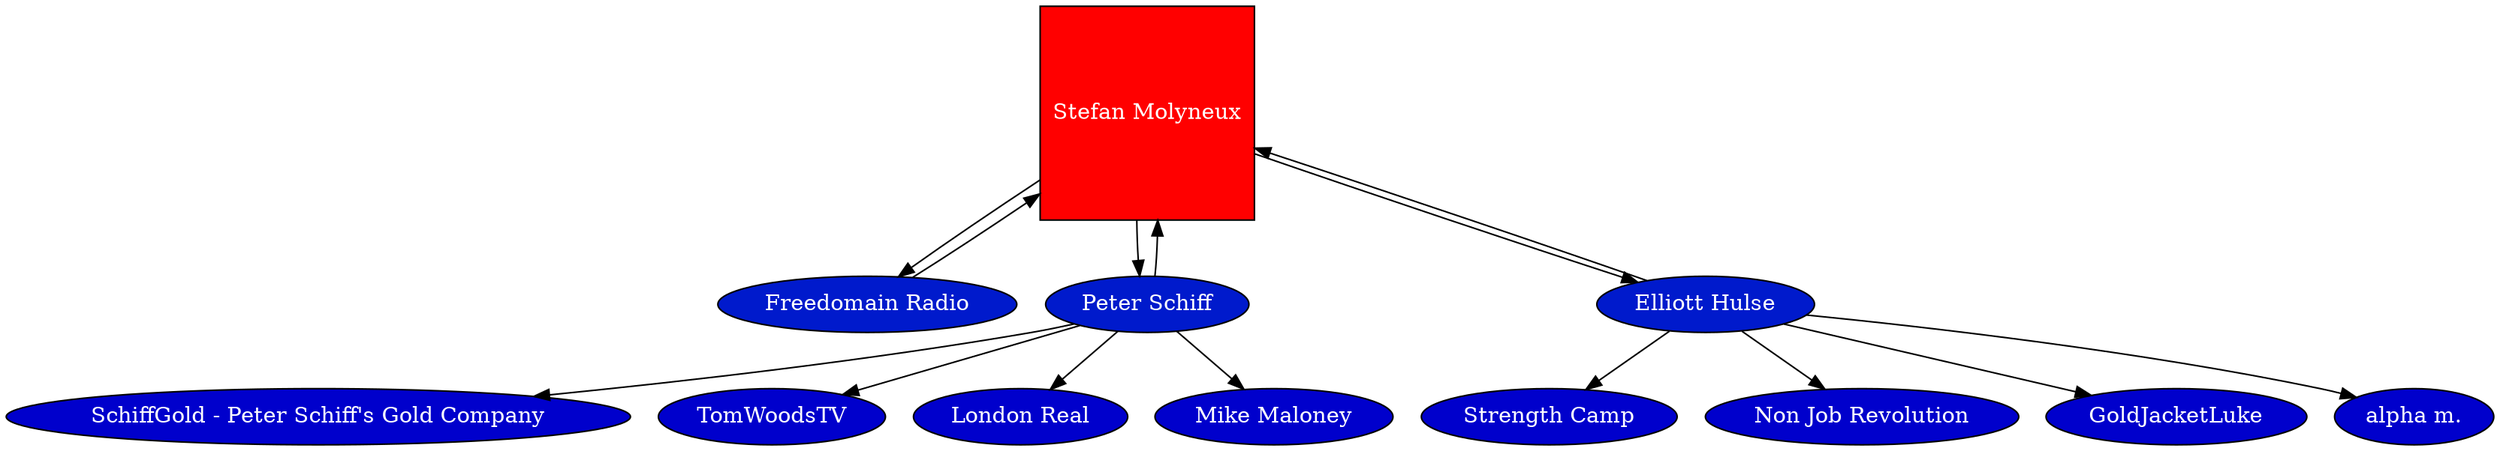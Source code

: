 digraph {
"Stefan Molyneux" [style = filled, fillcolor = "red", shape = "square", fontcolor = white];
"Stefan Molyneux" -> "Freedomain Radio";
"Freedomain Radio" [style = filled, fillcolor = "#001acc", shape = "oval", fontcolor = white];
"Freedomain Radio" [style = filled, fillcolor = "#001acc", shape = "oval", fontcolor = white];
"Freedomain Radio" -> "Stefan Molyneux";
"Stefan Molyneux" [style = filled, fillcolor = "red", shape = "square", fontcolor = white];
"Stefan Molyneux" -> "Peter Schiff";
"Peter Schiff" [style = filled, fillcolor = "#001acc", shape = "oval", fontcolor = white];
"Peter Schiff" [style = filled, fillcolor = "#001acc", shape = "oval", fontcolor = white];
"Peter Schiff" -> "SchiffGold - Peter Schiff's Gold Company";
"SchiffGold - Peter Schiff's Gold Company" [style = filled, fillcolor = "#0000cc", shape = "oval", fontcolor = white];
"Peter Schiff" -> "Stefan Molyneux";
"Stefan Molyneux" [style = filled, fillcolor = "red", shape = "square", fontcolor = white];
"Peter Schiff" -> "TomWoodsTV";
"TomWoodsTV" [style = filled, fillcolor = "#0000cc", shape = "oval", fontcolor = white];
"Peter Schiff" -> "London Real";
"London Real" [style = filled, fillcolor = "#0000cc", shape = "oval", fontcolor = white];
"Peter Schiff" -> "Mike Maloney";
"Mike Maloney" [style = filled, fillcolor = "#0000cc", shape = "oval", fontcolor = white];
"Stefan Molyneux" -> "Elliott Hulse";
"Elliott Hulse" [style = filled, fillcolor = "#001acc", shape = "oval", fontcolor = white];
"Elliott Hulse" [style = filled, fillcolor = "#001acc", shape = "oval", fontcolor = white];
"Elliott Hulse" -> "Strength Camp";
"Strength Camp" [style = filled, fillcolor = "#0000cc", shape = "oval", fontcolor = white];
"Elliott Hulse" -> "Non Job Revolution";
"Non Job Revolution" [style = filled, fillcolor = "#0000cc", shape = "oval", fontcolor = white];
"Elliott Hulse" -> "Stefan Molyneux";
"Stefan Molyneux" [style = filled, fillcolor = "red", shape = "square", fontcolor = white];
"Elliott Hulse" -> "GoldJacketLuke";
"GoldJacketLuke" [style = filled, fillcolor = "#0000cc", shape = "oval", fontcolor = white];
"Elliott Hulse" -> "alpha m.";
"alpha m." [style = filled, fillcolor = "#0000cc", shape = "oval", fontcolor = white];
}